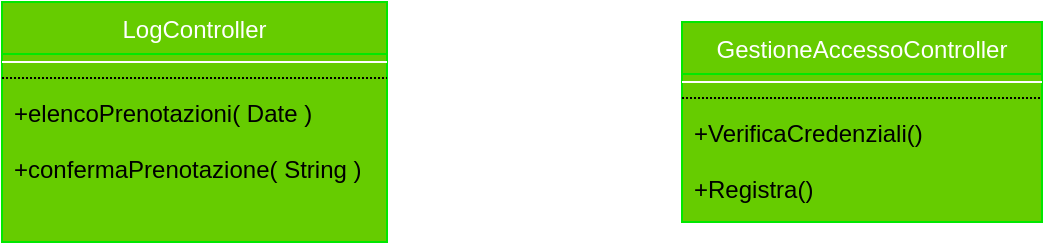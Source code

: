 <mxfile version="14.7.1" type="device" pages="3"><diagram id="iSMBsMay5wjbkawBEaZ3" name="ControllerLogin"><mxGraphModel dx="1488" dy="677" grid="1" gridSize="10" guides="1" tooltips="1" connect="1" arrows="1" fold="1" page="1" pageScale="1" pageWidth="827" pageHeight="1169" math="0" shadow="0"><root><mxCell id="GELP-fdZShFaFYwauIeZ-0"/><mxCell id="GELP-fdZShFaFYwauIeZ-1" parent="GELP-fdZShFaFYwauIeZ-0"/><mxCell id="NKq6-91k7WjuK6Ikex2--0" value="GestioneAccessoController" style="swimlane;fontStyle=0;align=center;verticalAlign=top;childLayout=stackLayout;horizontal=1;startSize=26;horizontalStack=0;resizeParent=1;resizeLast=0;collapsible=1;marginBottom=0;rounded=0;shadow=0;strokeWidth=1;fontColor=#ffffff;swimlaneFillColor=#66CC00;strokeColor=#00E800;fillColor=#66CC00;" parent="GELP-fdZShFaFYwauIeZ-1" vertex="1"><mxGeometry x="460" y="60" width="180" height="100" as="geometry"><mxRectangle x="230" y="140" width="160" height="26" as="alternateBounds"/></mxGeometry></mxCell><mxCell id="NKq6-91k7WjuK6Ikex2--1" value="" style="line;html=1;strokeWidth=1;align=left;verticalAlign=middle;spacingTop=-1;spacingLeft=3;spacingRight=3;rotatable=0;labelPosition=right;points=[];portConstraint=eastwest;strokeColor=#FFFFFF;" parent="NKq6-91k7WjuK6Ikex2--0" vertex="1"><mxGeometry y="26" width="180" height="8" as="geometry"/></mxCell><mxCell id="NKq6-91k7WjuK6Ikex2--2" value="" style="line;html=1;strokeWidth=1;align=left;verticalAlign=middle;spacingTop=-1;spacingLeft=3;spacingRight=3;rotatable=0;labelPosition=right;points=[];portConstraint=eastwest;dashed=1;dashPattern=1 1;" parent="NKq6-91k7WjuK6Ikex2--0" vertex="1"><mxGeometry y="34" width="180" height="8" as="geometry"/></mxCell><mxCell id="NKq6-91k7WjuK6Ikex2--3" value="+VerificaCredenziali()" style="text;align=left;verticalAlign=top;spacingLeft=4;spacingRight=4;overflow=hidden;rotatable=0;points=[[0,0.5],[1,0.5]];portConstraint=eastwest;" parent="NKq6-91k7WjuK6Ikex2--0" vertex="1"><mxGeometry y="42" width="180" height="28" as="geometry"/></mxCell><mxCell id="NKq6-91k7WjuK6Ikex2--4" value="+Registra()" style="text;align=left;verticalAlign=top;spacingLeft=4;spacingRight=4;overflow=hidden;rotatable=0;points=[[0,0.5],[1,0.5]];portConstraint=eastwest;" parent="NKq6-91k7WjuK6Ikex2--0" vertex="1"><mxGeometry y="70" width="180" height="30" as="geometry"/></mxCell><mxCell id="zocaPVgPkII-_5CMXclf-0" value="LogController" style="swimlane;fontStyle=0;align=center;verticalAlign=top;childLayout=stackLayout;horizontal=1;startSize=26;horizontalStack=0;resizeParent=1;resizeLast=0;collapsible=1;marginBottom=0;rounded=0;shadow=0;strokeWidth=1;fontColor=#ffffff;swimlaneFillColor=#66CC00;strokeColor=#00E800;fillColor=#66CC00;" parent="GELP-fdZShFaFYwauIeZ-1" vertex="1"><mxGeometry x="120" y="50" width="192.5" height="120" as="geometry"><mxRectangle x="230" y="140" width="160" height="26" as="alternateBounds"/></mxGeometry></mxCell><mxCell id="zocaPVgPkII-_5CMXclf-1" value="" style="line;html=1;strokeWidth=1;align=left;verticalAlign=middle;spacingTop=-1;spacingLeft=3;spacingRight=3;rotatable=0;labelPosition=right;points=[];portConstraint=eastwest;strokeColor=#FFFFFF;" parent="zocaPVgPkII-_5CMXclf-0" vertex="1"><mxGeometry y="26" width="192.5" height="8" as="geometry"/></mxCell><mxCell id="zocaPVgPkII-_5CMXclf-2" value="" style="line;html=1;strokeWidth=1;align=left;verticalAlign=middle;spacingTop=-1;spacingLeft=3;spacingRight=3;rotatable=0;labelPosition=right;points=[];portConstraint=eastwest;dashed=1;dashPattern=1 1;" parent="zocaPVgPkII-_5CMXclf-0" vertex="1"><mxGeometry y="34" width="192.5" height="8" as="geometry"/></mxCell><mxCell id="zocaPVgPkII-_5CMXclf-3" value="+elencoPrenotazioni( Date )" style="text;align=left;verticalAlign=top;spacingLeft=4;spacingRight=4;overflow=hidden;rotatable=0;points=[[0,0.5],[1,0.5]];portConstraint=eastwest;" parent="zocaPVgPkII-_5CMXclf-0" vertex="1"><mxGeometry y="42" width="192.5" height="28" as="geometry"/></mxCell><mxCell id="zocaPVgPkII-_5CMXclf-4" value="+confermaPrenotazione( String )" style="text;align=left;verticalAlign=top;spacingLeft=4;spacingRight=4;overflow=hidden;rotatable=0;points=[[0,0.5],[1,0.5]];portConstraint=eastwest;" parent="zocaPVgPkII-_5CMXclf-0" vertex="1"><mxGeometry y="70" width="192.5" height="28" as="geometry"/></mxCell></root></mxGraphModel></diagram><diagram id="yVv5WazXG0fCefWkCFRc" name="Broker"><mxGraphModel dx="1488" dy="625" grid="1" gridSize="10" guides="1" tooltips="1" connect="1" arrows="1" fold="1" page="1" pageScale="1" pageWidth="827" pageHeight="1169" math="0" shadow="0"><root><mxCell id="cT_zm1OCgw1b50ZBrVHQ-0"/><mxCell id="cT_zm1OCgw1b50ZBrVHQ-1" parent="cT_zm1OCgw1b50ZBrVHQ-0"/></root></mxGraphModel></diagram><diagram id="GL3_-5Gi8a7EhkOxfYoe" name="Interfacce"><mxGraphModel dx="1488" dy="677" grid="1" gridSize="10" guides="1" tooltips="1" connect="1" arrows="1" fold="1" page="1" pageScale="1" pageWidth="827" pageHeight="1169" math="0" shadow="0"><root><mxCell id="ZfhYme3P4JYmQQ1XmOYn-0"/><mxCell id="ZfhYme3P4JYmQQ1XmOYn-1" parent="ZfhYme3P4JYmQQ1XmOYn-0"/><mxCell id="ZfhYme3P4JYmQQ1XmOYn-2" value="&lt;&lt;Interface&gt;&gt;&#10;&#10;        IGestioneFarmacia" style="swimlane;fontStyle=0;align=left;verticalAlign=top;childLayout=stackLayout;horizontal=1;startSize=70;horizontalStack=0;resizeParent=1;resizeLast=0;collapsible=1;marginBottom=0;rounded=0;shadow=0;strokeWidth=1;fillColor=#60a917;strokeColor=#2D7600;fontColor=#ffffff;" vertex="1" parent="ZfhYme3P4JYmQQ1XmOYn-1"><mxGeometry x="80" y="130" width="160" height="190" as="geometry"><mxRectangle x="550" y="140" width="160" height="26" as="alternateBounds"/></mxGeometry></mxCell><mxCell id="ZfhYme3P4JYmQQ1XmOYn-3" value="&lt;font color=&quot;#ffffff&quot;&gt;I&lt;/font&gt;" style="text;html=1;align=center;verticalAlign=middle;resizable=0;points=[];autosize=1;strokeColor=none;" vertex="1" parent="ZfhYme3P4JYmQQ1XmOYn-2"><mxGeometry y="70" width="160" height="20" as="geometry"/></mxCell><mxCell id="ZfhYme3P4JYmQQ1XmOYn-4" value="" style="line;html=1;strokeWidth=1;align=left;verticalAlign=middle;spacingTop=-1;spacingLeft=3;spacingRight=3;rotatable=0;labelPosition=right;points=[];portConstraint=eastwest;strokeColor=#00FFFF;dashed=1;" vertex="1" parent="ZfhYme3P4JYmQQ1XmOYn-2"><mxGeometry y="90" width="160" height="8" as="geometry"/></mxCell><mxCell id="ZfhYme3P4JYmQQ1XmOYn-5" value="+isConfermata(): boolean" style="text;align=left;verticalAlign=top;spacingLeft=4;spacingRight=4;overflow=hidden;rotatable=0;points=[[0,0.5],[1,0.5]];portConstraint=eastwest;" vertex="1" parent="ZfhYme3P4JYmQQ1XmOYn-2"><mxGeometry y="98" width="160" height="26" as="geometry"/></mxCell><mxCell id="ZfhYme3P4JYmQQ1XmOYn-6" value="  " style="text;align=left;verticalAlign=top;spacingLeft=4;spacingRight=4;overflow=hidden;rotatable=0;points=[[0,0.5],[1,0.5]];portConstraint=eastwest;" vertex="1" parent="ZfhYme3P4JYmQQ1XmOYn-2"><mxGeometry y="124" width="160" height="26" as="geometry"/></mxCell></root></mxGraphModel></diagram></mxfile>